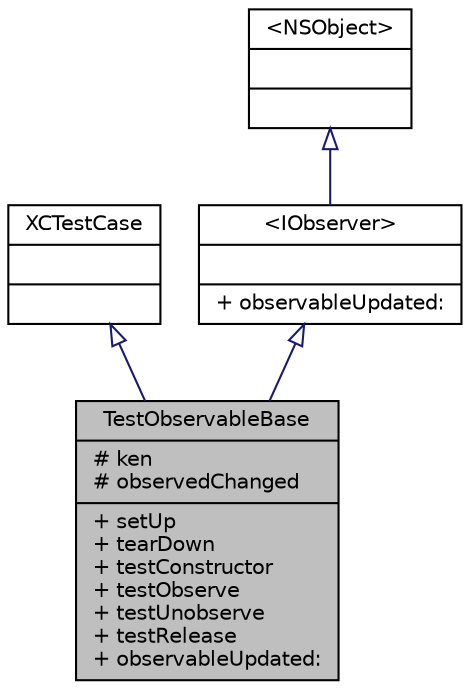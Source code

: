 digraph "TestObservableBase"
{
  bgcolor="transparent";
  edge [fontname="Helvetica",fontsize="10",labelfontname="Helvetica",labelfontsize="10"];
  node [fontname="Helvetica",fontsize="10",shape=record];
  Node1 [label="{TestObservableBase\n|# ken\l# observedChanged\l|+ setUp\l+ tearDown\l+ testConstructor\l+ testObserve\l+ testUnobserve\l+ testRelease\l+ observableUpdated:\l}",height=0.2,width=0.4,color="black", fillcolor="grey75", style="filled" fontcolor="black"];
  Node2 -> Node1 [dir="back",color="midnightblue",fontsize="10",style="solid",arrowtail="onormal",fontname="Helvetica"];
  Node2 [label="{XCTestCase\n||}",height=0.2,width=0.4,color="black",URL="$dd/d05/class_x_c_test_case.html"];
  Node3 -> Node1 [dir="back",color="midnightblue",fontsize="10",style="solid",arrowtail="onormal",fontname="Helvetica"];
  Node3 [label="{\<IObserver\>\n||+ observableUpdated:\l}",height=0.2,width=0.4,color="black",URL="$d4/d36/protocol_i_observer-p.html"];
  Node4 -> Node3 [dir="back",color="midnightblue",fontsize="10",style="solid",arrowtail="onormal",fontname="Helvetica"];
  Node4 [label="{\<NSObject\>\n||}",height=0.2,width=0.4,color="black",URL="$d0/d10/class_n_s_object-p.html"];
}

